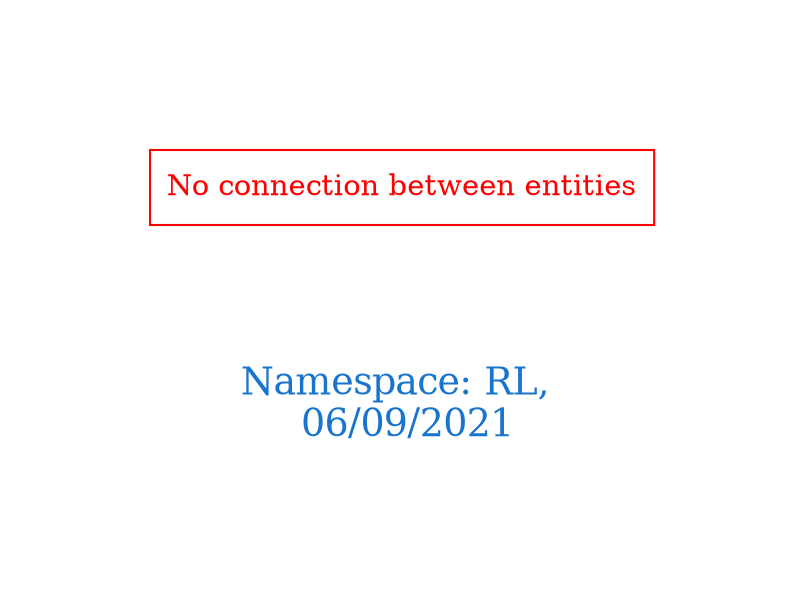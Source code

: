 digraph OGIT_ontology {
 graph [ rankdir= LR,pad=1 
fontsize = 18,
fontcolor= dodgerblue3,label = "\n\n\nNamespace: RL, \n 06/09/2021"];
node[shape=polygon];
edge [  color="gray81"];

"No connection between entities" [fontcolor = "red",color="red", shape="polygon"]
}
